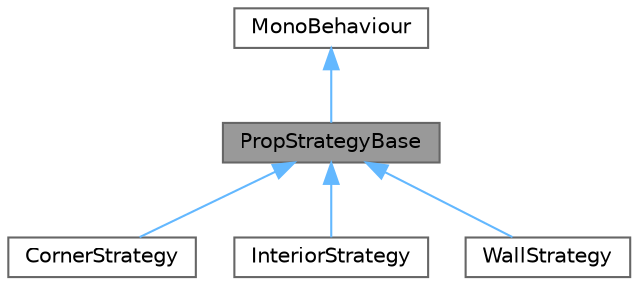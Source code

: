 digraph "PropStrategyBase"
{
 // LATEX_PDF_SIZE
  bgcolor="transparent";
  edge [fontname=Helvetica,fontsize=10,labelfontname=Helvetica,labelfontsize=10];
  node [fontname=Helvetica,fontsize=10,shape=box,height=0.2,width=0.4];
  Node1 [id="Node000001",label="PropStrategyBase",height=0.2,width=0.4,color="gray40", fillcolor="grey60", style="filled", fontcolor="black",tooltip="Abstract strategy that orders/filters candidate cells for prop placement."];
  Node2 -> Node1 [id="edge1_Node000001_Node000002",dir="back",color="steelblue1",style="solid",tooltip=" "];
  Node2 [id="Node000002",label="MonoBehaviour",height=0.2,width=0.4,color="gray40", fillcolor="white", style="filled",tooltip=" "];
  Node1 -> Node3 [id="edge2_Node000001_Node000003",dir="back",color="steelblue1",style="solid",tooltip=" "];
  Node3 [id="Node000003",label="CornerStrategy",height=0.2,width=0.4,color="gray40", fillcolor="white", style="filled",URL="$class_corner_strategy.html",tooltip=" "];
  Node1 -> Node4 [id="edge3_Node000001_Node000004",dir="back",color="steelblue1",style="solid",tooltip=" "];
  Node4 [id="Node000004",label="InteriorStrategy",height=0.2,width=0.4,color="gray40", fillcolor="white", style="filled",URL="$class_interior_strategy.html",tooltip=" "];
  Node1 -> Node5 [id="edge4_Node000001_Node000005",dir="back",color="steelblue1",style="solid",tooltip=" "];
  Node5 [id="Node000005",label="WallStrategy",height=0.2,width=0.4,color="gray40", fillcolor="white", style="filled",URL="$class_wall_strategy.html",tooltip=" "];
}
